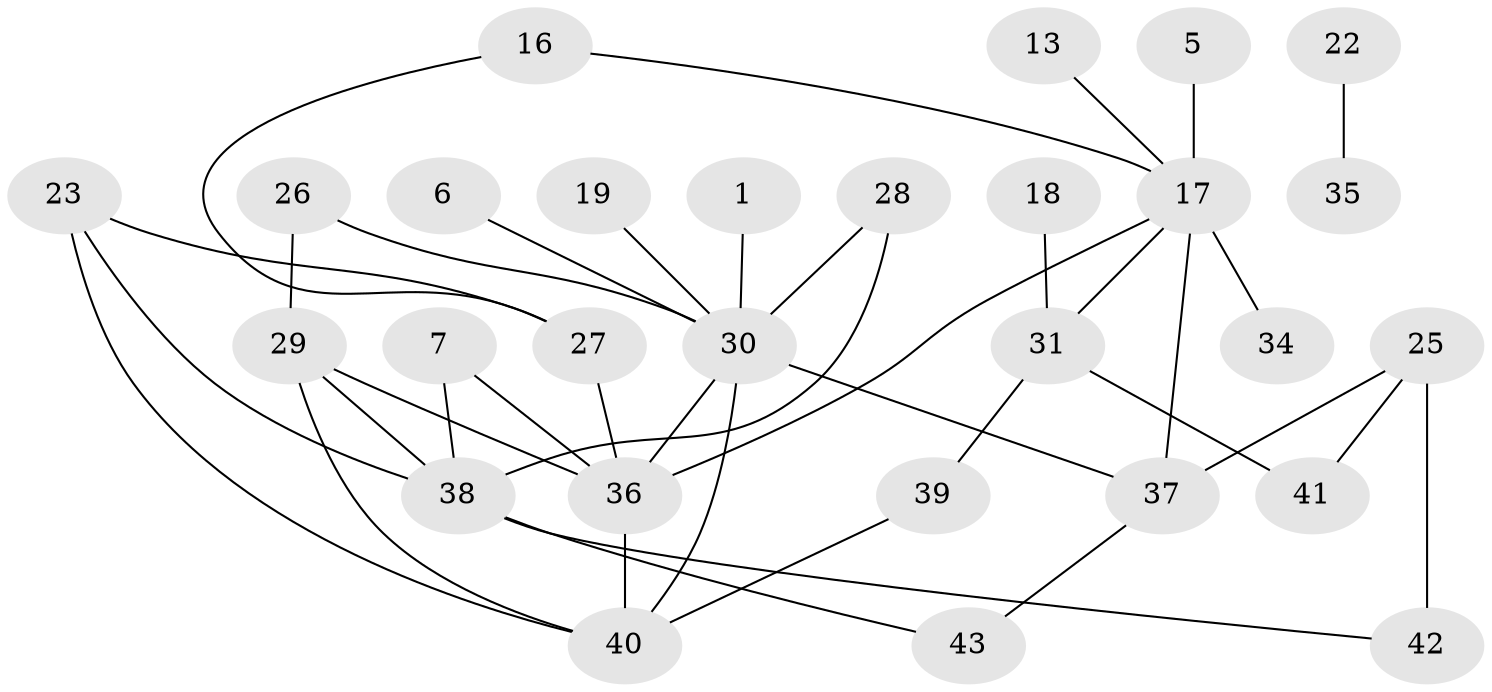 // original degree distribution, {1: 0.22093023255813954, 3: 0.20930232558139536, 2: 0.23255813953488372, 0: 0.16279069767441862, 5: 0.06976744186046512, 4: 0.06976744186046512, 6: 0.023255813953488372, 7: 0.011627906976744186}
// Generated by graph-tools (version 1.1) at 2025/45/03/06/25 01:45:09]
// undirected, 28 vertices, 39 edges
graph export_dot {
graph [start="1"]
  node [color=gray90,style=filled];
  1;
  5;
  6;
  7;
  13;
  16;
  17;
  18;
  19;
  22;
  23;
  25;
  26;
  27;
  28;
  29;
  30;
  31;
  34;
  35;
  36;
  37;
  38;
  39;
  40;
  41;
  42;
  43;
  1 -- 30 [weight=1.0];
  5 -- 17 [weight=1.0];
  6 -- 30 [weight=1.0];
  7 -- 36 [weight=1.0];
  7 -- 38 [weight=1.0];
  13 -- 17 [weight=1.0];
  16 -- 17 [weight=1.0];
  16 -- 27 [weight=1.0];
  17 -- 31 [weight=1.0];
  17 -- 34 [weight=1.0];
  17 -- 36 [weight=2.0];
  17 -- 37 [weight=2.0];
  18 -- 31 [weight=2.0];
  19 -- 30 [weight=1.0];
  22 -- 35 [weight=1.0];
  23 -- 27 [weight=1.0];
  23 -- 38 [weight=1.0];
  23 -- 40 [weight=2.0];
  25 -- 37 [weight=1.0];
  25 -- 41 [weight=1.0];
  25 -- 42 [weight=2.0];
  26 -- 29 [weight=2.0];
  26 -- 30 [weight=1.0];
  27 -- 36 [weight=1.0];
  28 -- 30 [weight=2.0];
  28 -- 38 [weight=1.0];
  29 -- 36 [weight=2.0];
  29 -- 38 [weight=1.0];
  29 -- 40 [weight=1.0];
  30 -- 36 [weight=3.0];
  30 -- 37 [weight=1.0];
  30 -- 40 [weight=2.0];
  31 -- 39 [weight=1.0];
  31 -- 41 [weight=1.0];
  36 -- 40 [weight=1.0];
  37 -- 43 [weight=1.0];
  38 -- 42 [weight=1.0];
  38 -- 43 [weight=1.0];
  39 -- 40 [weight=1.0];
}
